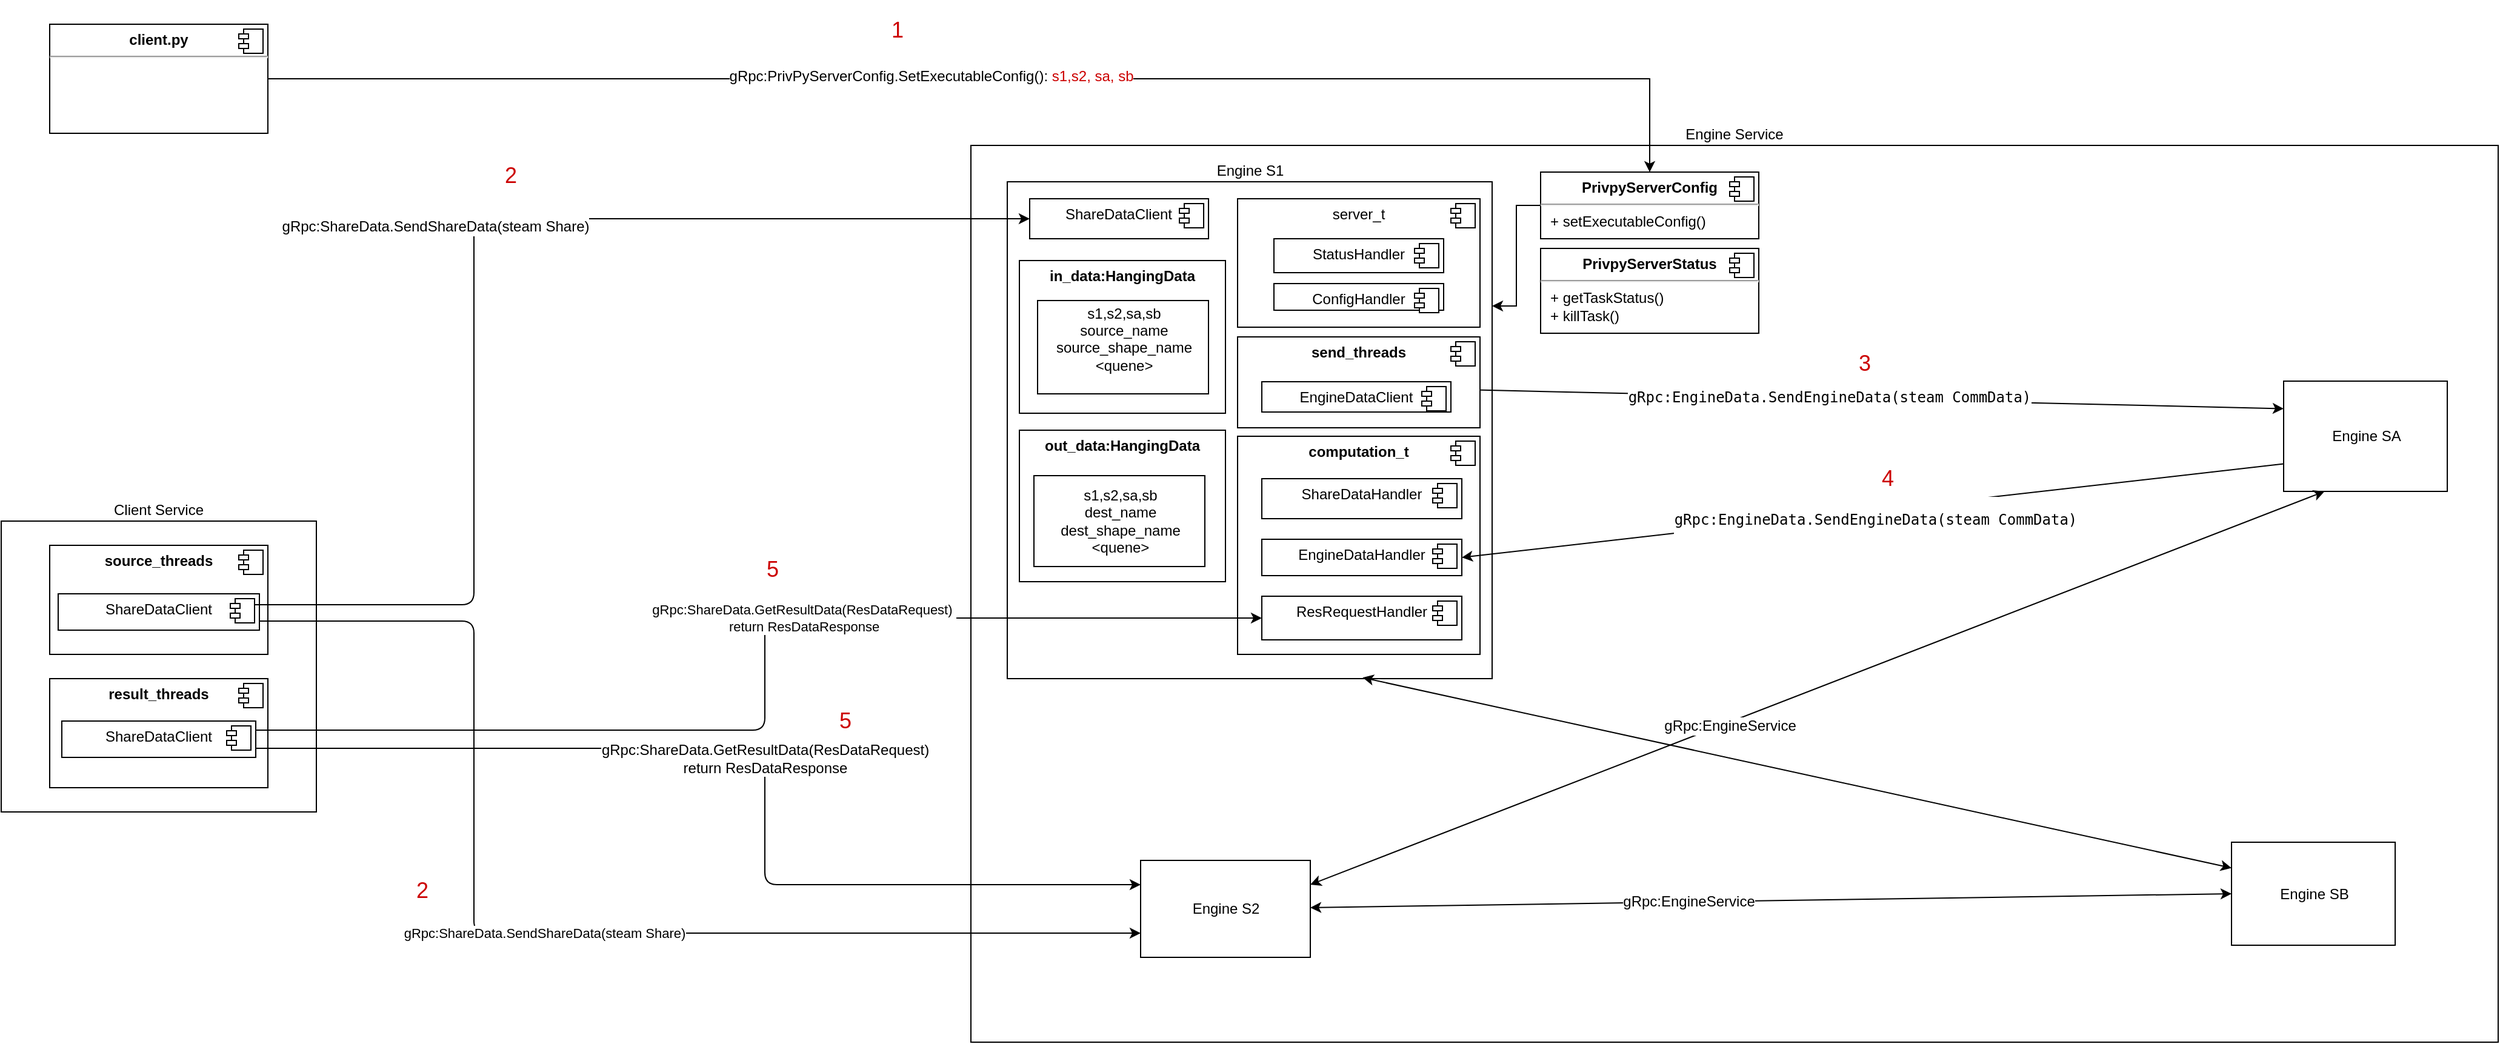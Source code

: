 <mxfile version="10.6.5" type="github"><diagram id="qjX3kxyQt8vl-2oXAutQ" name="Page-1"><mxGraphModel dx="1985" dy="709" grid="1" gridSize="10" guides="1" tooltips="1" connect="1" arrows="1" fold="1" page="1" pageScale="1" pageWidth="827" pageHeight="1169" math="0" shadow="0"><root><mxCell id="0"/><mxCell id="1" parent="0"/><UserObject label="Engine Service&lt;br style=&quot;font-size: 12px;&quot;&gt;" treeRoot="1" id="pDZX20AE8ElxJlWNmtBF-1"><mxCell style="whiteSpace=wrap;html=1;align=center;treeFolding=1;container=1;recursiveResize=0;labelPosition=center;verticalLabelPosition=top;verticalAlign=bottom;fontSize=12;" parent="1" vertex="1"><mxGeometry x="220" y="920" width="1260" height="740" as="geometry"/></mxCell></UserObject><mxCell id="pDZX20AE8ElxJlWNmtBF-5" value="Engine S1&lt;br&gt;" style="html=1;labelPosition=center;verticalLabelPosition=top;align=center;verticalAlign=bottom;" parent="pDZX20AE8ElxJlWNmtBF-1" vertex="1"><mxGeometry x="30" y="30" width="400" height="410" as="geometry"/></mxCell><mxCell id="pDZX20AE8ElxJlWNmtBF-19" value="Engine SA&lt;br&gt;" style="html=1;labelPosition=center;verticalLabelPosition=middle;align=center;verticalAlign=middle;" parent="pDZX20AE8ElxJlWNmtBF-1" vertex="1"><mxGeometry x="1083" y="194.5" width="135" height="91" as="geometry"/></mxCell><mxCell id="pDZX20AE8ElxJlWNmtBF-24" value="Engine SB&lt;br&gt;" style="html=1;labelPosition=center;verticalLabelPosition=middle;align=center;verticalAlign=middle;" parent="pDZX20AE8ElxJlWNmtBF-1" vertex="1"><mxGeometry x="1040" y="575" width="135" height="85" as="geometry"/></mxCell><mxCell id="pDZX20AE8ElxJlWNmtBF-31" value="" style="endArrow=classic;startArrow=classic;html=1;entryX=0.733;entryY=0.998;entryDx=0;entryDy=0;exitX=0;exitY=0.25;exitDx=0;exitDy=0;entryPerimeter=0;" parent="pDZX20AE8ElxJlWNmtBF-1" source="pDZX20AE8ElxJlWNmtBF-24" target="pDZX20AE8ElxJlWNmtBF-5" edge="1"><mxGeometry width="50" height="50" relative="1" as="geometry"><mxPoint x="315" y="270" as="sourcePoint"/><mxPoint x="365" y="220" as="targetPoint"/></mxGeometry></mxCell><mxCell id="pDZX20AE8ElxJlWNmtBF-23" value="Engine S2&lt;br&gt;" style="html=1;labelPosition=center;verticalLabelPosition=middle;align=center;verticalAlign=middle;" parent="pDZX20AE8ElxJlWNmtBF-1" vertex="1"><mxGeometry x="140" y="590" width="140" height="80" as="geometry"/></mxCell><mxCell id="pDZX20AE8ElxJlWNmtBF-32" value="" style="endArrow=classic;startArrow=classic;html=1;entryX=1;entryY=0.25;entryDx=0;entryDy=0;exitX=0.25;exitY=1;exitDx=0;exitDy=0;" parent="pDZX20AE8ElxJlWNmtBF-1" source="pDZX20AE8ElxJlWNmtBF-19" target="pDZX20AE8ElxJlWNmtBF-23" edge="1"><mxGeometry width="50" height="50" relative="1" as="geometry"><mxPoint x="365" y="273" as="sourcePoint"/><mxPoint x="175" y="177" as="targetPoint"/></mxGeometry></mxCell><mxCell id="pDZX20AE8ElxJlWNmtBF-33" value="gRpc:EngineService" style="text;html=1;resizable=0;points=[];align=center;verticalAlign=middle;labelBackgroundColor=#ffffff;" parent="pDZX20AE8ElxJlWNmtBF-32" vertex="1" connectable="0"><mxGeometry x="0.223" relative="1" as="geometry"><mxPoint x="21" y="-5.5" as="offset"/></mxGeometry></mxCell><mxCell id="pDZX20AE8ElxJlWNmtBF-36" value="" style="endArrow=classic;startArrow=classic;html=1;entryX=0;entryY=0.5;entryDx=0;entryDy=0;" parent="pDZX20AE8ElxJlWNmtBF-1" source="pDZX20AE8ElxJlWNmtBF-23" target="pDZX20AE8ElxJlWNmtBF-24" edge="1"><mxGeometry width="50" height="50" relative="1" as="geometry"><mxPoint x="235" y="340" as="sourcePoint"/><mxPoint x="285" y="290" as="targetPoint"/></mxGeometry></mxCell><mxCell id="pDZX20AE8ElxJlWNmtBF-37" value="gRpc:EngineService" style="text;html=1;resizable=0;points=[];align=center;verticalAlign=middle;labelBackgroundColor=#ffffff;" parent="pDZX20AE8ElxJlWNmtBF-36" vertex="1" connectable="0"><mxGeometry x="-0.179" relative="1" as="geometry"><mxPoint as="offset"/></mxGeometry></mxCell><mxCell id="KPqXG4leqGSg9rMvJdoy-45" value="&lt;p style=&quot;margin: 6px 0px 0px; text-align: center; font-size: 12px;&quot;&gt;server_t&lt;/p&gt;" style="align=center;overflow=fill;html=1;fontSize=12;fontColor=#000000;labelPosition=center;verticalLabelPosition=middle;verticalAlign=middle;" parent="pDZX20AE8ElxJlWNmtBF-1" vertex="1"><mxGeometry x="220" y="44" width="200" height="106" as="geometry"/></mxCell><mxCell id="KPqXG4leqGSg9rMvJdoy-46" value="" style="shape=component;jettyWidth=8;jettyHeight=4;" parent="KPqXG4leqGSg9rMvJdoy-45" vertex="1"><mxGeometry x="1" width="20" height="20" relative="1" as="geometry"><mxPoint x="-24" y="4" as="offset"/></mxGeometry></mxCell><mxCell id="KPqXG4leqGSg9rMvJdoy-10" value="&lt;p style=&quot;margin: 0px ; margin-top: 6px ; text-align: center&quot;&gt;StatusHandler&lt;/p&gt;" style="align=left;overflow=fill;html=1;" parent="KPqXG4leqGSg9rMvJdoy-45" vertex="1"><mxGeometry x="30" y="33" width="140" height="28" as="geometry"/></mxCell><mxCell id="KPqXG4leqGSg9rMvJdoy-11" value="" style="shape=component;jettyWidth=8;jettyHeight=4;" parent="KPqXG4leqGSg9rMvJdoy-10" vertex="1"><mxGeometry x="1" width="20" height="20" relative="1" as="geometry"><mxPoint x="-24" y="4" as="offset"/></mxGeometry></mxCell><mxCell id="KPqXG4leqGSg9rMvJdoy-7" value="&lt;p style=&quot;margin: 0px ; margin-top: 6px ; text-align: center&quot;&gt;ConfigHandler&lt;/p&gt;" style="align=left;overflow=fill;html=1;" parent="KPqXG4leqGSg9rMvJdoy-45" vertex="1"><mxGeometry x="30" y="70" width="140" height="22" as="geometry"/></mxCell><mxCell id="KPqXG4leqGSg9rMvJdoy-8" value="" style="shape=component;jettyWidth=8;jettyHeight=4;" parent="KPqXG4leqGSg9rMvJdoy-7" vertex="1"><mxGeometry x="1" width="20" height="20" relative="1" as="geometry"><mxPoint x="-24" y="4" as="offset"/></mxGeometry></mxCell><mxCell id="KPqXG4leqGSg9rMvJdoy-49" value="&lt;p style=&quot;margin: 0px ; margin-top: 6px ; text-align: center&quot;&gt;&lt;b&gt;computation_t&lt;/b&gt;&lt;/p&gt;" style="align=left;overflow=fill;html=1;fontSize=12;fontColor=#000000;" parent="pDZX20AE8ElxJlWNmtBF-1" vertex="1"><mxGeometry x="220" y="240" width="200" height="180" as="geometry"/></mxCell><mxCell id="KPqXG4leqGSg9rMvJdoy-50" value="" style="shape=component;jettyWidth=8;jettyHeight=4;" parent="KPqXG4leqGSg9rMvJdoy-49" vertex="1"><mxGeometry x="1" width="20" height="20" relative="1" as="geometry"><mxPoint x="-24" y="4" as="offset"/></mxGeometry></mxCell><mxCell id="pDZX20AE8ElxJlWNmtBF-38" value="&lt;p style=&quot;margin: 0px ; margin-top: 6px ; text-align: center&quot;&gt;ShareDataHandler&lt;/p&gt;" style="align=center;overflow=fill;html=1;labelPosition=center;verticalLabelPosition=middle;verticalAlign=middle;" parent="KPqXG4leqGSg9rMvJdoy-49" vertex="1"><mxGeometry x="20" y="35" width="165" height="33" as="geometry"/></mxCell><mxCell id="pDZX20AE8ElxJlWNmtBF-39" value="" style="shape=component;jettyWidth=8;jettyHeight=4;" parent="pDZX20AE8ElxJlWNmtBF-38" vertex="1"><mxGeometry x="1" width="20" height="20" relative="1" as="geometry"><mxPoint x="-24" y="4" as="offset"/></mxGeometry></mxCell><mxCell id="KPqXG4leqGSg9rMvJdoy-4" value="&lt;p style=&quot;margin: 0px ; margin-top: 6px ; text-align: center&quot;&gt;EngineDataHandler&lt;/p&gt;" style="align=left;overflow=fill;html=1;" parent="KPqXG4leqGSg9rMvJdoy-49" vertex="1"><mxGeometry x="20" y="85" width="165" height="30" as="geometry"/></mxCell><mxCell id="KPqXG4leqGSg9rMvJdoy-5" value="" style="shape=component;jettyWidth=8;jettyHeight=4;" parent="KPqXG4leqGSg9rMvJdoy-4" vertex="1"><mxGeometry x="1" width="20" height="20" relative="1" as="geometry"><mxPoint x="-24" y="4" as="offset"/></mxGeometry></mxCell><mxCell id="pDZX20AE8ElxJlWNmtBF-43" value="&lt;p style=&quot;margin: 0px ; margin-top: 6px ; text-align: center&quot;&gt;ResRequestHandler&lt;/p&gt;" style="align=left;overflow=fill;html=1;" parent="KPqXG4leqGSg9rMvJdoy-49" vertex="1"><mxGeometry x="20" y="132" width="165" height="36" as="geometry"/></mxCell><mxCell id="pDZX20AE8ElxJlWNmtBF-44" value="" style="shape=component;jettyWidth=8;jettyHeight=4;" parent="pDZX20AE8ElxJlWNmtBF-43" vertex="1"><mxGeometry x="1" width="20" height="20" relative="1" as="geometry"><mxPoint x="-24" y="4" as="offset"/></mxGeometry></mxCell><mxCell id="KPqXG4leqGSg9rMvJdoy-16" value="&lt;p style=&quot;margin: 0px ; margin-top: 6px ; text-align: center&quot;&gt;ShareDataClient&lt;/p&gt;" style="align=left;overflow=fill;html=1;" parent="pDZX20AE8ElxJlWNmtBF-1" vertex="1"><mxGeometry x="48.475" y="44" width="147.543" height="33" as="geometry"/></mxCell><mxCell id="KPqXG4leqGSg9rMvJdoy-17" value="" style="shape=component;jettyWidth=8;jettyHeight=4;" parent="KPqXG4leqGSg9rMvJdoy-16" vertex="1"><mxGeometry x="1" width="20" height="20" relative="1" as="geometry"><mxPoint x="-24" y="4" as="offset"/></mxGeometry></mxCell><mxCell id="KPqXG4leqGSg9rMvJdoy-28" value="&lt;pre&gt;gRpc:EngineData.SendEngineData(steam CommData)&lt;/pre&gt;" style="endArrow=classic;html=1;exitX=0;exitY=0.75;exitDx=0;exitDy=0;fontSize=12;entryX=1;entryY=0.5;entryDx=0;entryDy=0;" parent="pDZX20AE8ElxJlWNmtBF-1" source="pDZX20AE8ElxJlWNmtBF-19" target="KPqXG4leqGSg9rMvJdoy-4" edge="1"><mxGeometry x="-0.003" y="8" width="50" height="50" relative="1" as="geometry"><mxPoint x="720" y="250" as="sourcePoint"/><mxPoint x="405" y="295" as="targetPoint"/><mxPoint as="offset"/></mxGeometry></mxCell><mxCell id="KPqXG4leqGSg9rMvJdoy-20" value="" style="endArrow=classic;html=1;entryX=0;entryY=0.25;entryDx=0;entryDy=0;exitX=1;exitY=0.25;exitDx=0;exitDy=0;verticalAlign=middle;" parent="pDZX20AE8ElxJlWNmtBF-1" source="KPqXG4leqGSg9rMvJdoy-13" target="pDZX20AE8ElxJlWNmtBF-19" edge="1"><mxGeometry width="50" height="50" relative="1" as="geometry"><mxPoint x="610" y="190" as="sourcePoint"/><mxPoint x="660" y="140" as="targetPoint"/></mxGeometry></mxCell><mxCell id="KPqXG4leqGSg9rMvJdoy-21" value="&lt;pre&gt;gRpc:EngineData.SendEngineData(steam CommData)&lt;/pre&gt;" style="text;html=1;resizable=0;points=[];align=center;verticalAlign=middle;labelBackgroundColor=#ffffff;" parent="KPqXG4leqGSg9rMvJdoy-20" vertex="1" connectable="0"><mxGeometry x="-0.123" y="1" relative="1" as="geometry"><mxPoint x="10.5" y="0.5" as="offset"/></mxGeometry></mxCell><mxCell id="KPqXG4leqGSg9rMvJdoy-56" value="&lt;p style=&quot;margin: 0px ; margin-top: 6px ; text-align: center&quot;&gt;&lt;b&gt;send_threads&lt;/b&gt;&lt;/p&gt;" style="align=left;overflow=fill;html=1;fontSize=12;fontColor=#000000;" parent="pDZX20AE8ElxJlWNmtBF-1" vertex="1"><mxGeometry x="220" y="158" width="200" height="75" as="geometry"/></mxCell><mxCell id="KPqXG4leqGSg9rMvJdoy-57" value="" style="shape=component;jettyWidth=8;jettyHeight=4;" parent="KPqXG4leqGSg9rMvJdoy-56" vertex="1"><mxGeometry x="1" width="20" height="20" relative="1" as="geometry"><mxPoint x="-24" y="4" as="offset"/></mxGeometry></mxCell><mxCell id="KPqXG4leqGSg9rMvJdoy-13" value="&lt;p style=&quot;margin: 0px ; margin-top: 6px ; text-align: center&quot;&gt;EngineDataClient&lt;/p&gt;" style="align=left;overflow=fill;html=1;" parent="KPqXG4leqGSg9rMvJdoy-56" vertex="1"><mxGeometry x="20" y="37" width="156" height="25" as="geometry"/></mxCell><mxCell id="KPqXG4leqGSg9rMvJdoy-14" value="" style="shape=component;jettyWidth=8;jettyHeight=4;" parent="KPqXG4leqGSg9rMvJdoy-13" vertex="1"><mxGeometry x="1" width="20" height="20" relative="1" as="geometry"><mxPoint x="-24" y="4" as="offset"/></mxGeometry></mxCell><mxCell id="KPqXG4leqGSg9rMvJdoy-38" value="&lt;font style=&quot;font-size: 18px&quot;&gt;4&lt;/font&gt;" style="text;html=1;strokeColor=none;fillColor=none;align=center;verticalAlign=middle;whiteSpace=wrap;rounded=0;fontColor=#CC0000;fontSize=18;" parent="pDZX20AE8ElxJlWNmtBF-1" vertex="1"><mxGeometry x="720" y="250" width="73" height="50" as="geometry"/></mxCell><mxCell id="KPqXG4leqGSg9rMvJdoy-37" value="&lt;font style=&quot;font-size: 18px&quot;&gt;3&lt;/font&gt;" style="text;html=1;strokeColor=none;fillColor=none;align=center;verticalAlign=middle;whiteSpace=wrap;rounded=0;fontColor=#CC0000;fontSize=18;" parent="pDZX20AE8ElxJlWNmtBF-1" vertex="1"><mxGeometry x="700.5" y="155" width="73" height="50" as="geometry"/></mxCell><mxCell id="KPqXG4leqGSg9rMvJdoy-60" value="&lt;p style=&quot;margin: 0px ; margin-top: 6px ; text-align: center&quot;&gt;&lt;b&gt;in_data:HangingData&lt;/b&gt;&lt;/p&gt;&lt;p style=&quot;margin: 0px ; margin-top: 6px ; text-align: center&quot;&gt;&lt;br&gt;&lt;/p&gt;" style="align=left;overflow=fill;html=1;fontSize=12;fontColor=#000000;" parent="pDZX20AE8ElxJlWNmtBF-1" vertex="1"><mxGeometry x="40" y="95" width="170" height="126" as="geometry"/></mxCell><mxCell id="KPqXG4leqGSg9rMvJdoy-101" value="s1,s2,sa,sb&lt;br&gt;source_name&lt;br&gt;source_shape_name&lt;br&gt;&amp;lt;quene&amp;gt;&lt;br&gt;&lt;br&gt;" style="html=1;fontSize=12;fontColor=#000000;" parent="KPqXG4leqGSg9rMvJdoy-60" vertex="1"><mxGeometry x="15" y="33" width="141" height="77" as="geometry"/></mxCell><mxCell id="KPqXG4leqGSg9rMvJdoy-99" value="&lt;p style=&quot;margin: 0px ; margin-top: 6px ; text-align: center&quot;&gt;&lt;b&gt;out_data:HangingData&lt;/b&gt;&lt;/p&gt;" style="align=left;overflow=fill;html=1;fontSize=12;fontColor=#000000;" parent="pDZX20AE8ElxJlWNmtBF-1" vertex="1"><mxGeometry x="40" y="235" width="170" height="125" as="geometry"/></mxCell><mxCell id="KPqXG4leqGSg9rMvJdoy-102" value="s1,s2,sa,sb&lt;br&gt;dest_name&lt;br&gt;dest_shape_name&lt;br&gt;&amp;lt;quene&amp;gt;&lt;br&gt;" style="html=1;fontSize=12;fontColor=#000000;" parent="KPqXG4leqGSg9rMvJdoy-99" vertex="1"><mxGeometry x="12" y="37.5" width="141" height="75" as="geometry"/></mxCell><mxCell id="KPqXG4leqGSg9rMvJdoy-149" value="" style="edgeStyle=orthogonalEdgeStyle;rounded=0;orthogonalLoop=1;jettySize=auto;html=1;fontSize=12;fontColor=#000000;entryX=1;entryY=0.25;entryDx=0;entryDy=0;" parent="pDZX20AE8ElxJlWNmtBF-1" source="KPqXG4leqGSg9rMvJdoy-103" target="pDZX20AE8ElxJlWNmtBF-5" edge="1"><mxGeometry relative="1" as="geometry"/></mxCell><mxCell id="KPqXG4leqGSg9rMvJdoy-103" value="&lt;p style=&quot;margin: 0px ; margin-top: 6px ; text-align: center&quot;&gt;&lt;b&gt;PrivpyServerConfig&lt;/b&gt;&lt;/p&gt;&lt;hr&gt;&lt;p style=&quot;margin: 0px ; margin-left: 8px&quot;&gt;+ setExecutableConfig()&lt;br&gt;&lt;/p&gt;" style="align=left;overflow=fill;html=1;fontSize=12;fontColor=#000000;" parent="pDZX20AE8ElxJlWNmtBF-1" vertex="1"><mxGeometry x="470" y="22" width="180" height="55" as="geometry"/></mxCell><mxCell id="KPqXG4leqGSg9rMvJdoy-104" value="" style="shape=component;jettyWidth=8;jettyHeight=4;" parent="KPqXG4leqGSg9rMvJdoy-103" vertex="1"><mxGeometry x="1" width="20" height="20" relative="1" as="geometry"><mxPoint x="-24" y="4" as="offset"/></mxGeometry></mxCell><mxCell id="KPqXG4leqGSg9rMvJdoy-146" value="&lt;p style=&quot;margin: 0px ; margin-top: 6px ; text-align: center&quot;&gt;&lt;b&gt;PrivpyServerStatus&lt;/b&gt;&lt;/p&gt;&lt;hr&gt;&lt;p style=&quot;margin: 0px ; margin-left: 8px&quot;&gt;+ getTaskStatus()&lt;br&gt;&lt;/p&gt;&lt;p style=&quot;margin: 0px ; margin-left: 8px&quot;&gt;+ killTask()&lt;/p&gt;" style="align=left;overflow=fill;html=1;fontSize=12;fontColor=#000000;" parent="pDZX20AE8ElxJlWNmtBF-1" vertex="1"><mxGeometry x="470" y="85" width="180" height="70" as="geometry"/></mxCell><mxCell id="KPqXG4leqGSg9rMvJdoy-147" value="" style="shape=component;jettyWidth=8;jettyHeight=4;" parent="KPqXG4leqGSg9rMvJdoy-146" vertex="1"><mxGeometry x="1" width="20" height="20" relative="1" as="geometry"><mxPoint x="-24" y="4" as="offset"/></mxGeometry></mxCell><UserObject label="Client Service" treeRoot="1" id="KPqXG4leqGSg9rMvJdoy-22"><mxCell style="whiteSpace=wrap;html=1;align=center;treeFolding=1;container=1;recursiveResize=0;labelPosition=center;verticalLabelPosition=top;verticalAlign=bottom;" parent="1" vertex="1"><mxGeometry x="-580" y="1230" width="260" height="240" as="geometry"/></mxCell></UserObject><mxCell id="KPqXG4leqGSg9rMvJdoy-52" value="&lt;p style=&quot;margin: 0px ; margin-top: 6px ; text-align: center&quot;&gt;&lt;b&gt;source_threads&lt;/b&gt;&lt;/p&gt;" style="align=left;overflow=fill;html=1;fontSize=12;fontColor=#000000;" parent="KPqXG4leqGSg9rMvJdoy-22" vertex="1"><mxGeometry x="40" y="20" width="180" height="90" as="geometry"/></mxCell><mxCell id="KPqXG4leqGSg9rMvJdoy-53" value="" style="shape=component;jettyWidth=8;jettyHeight=4;" parent="KPqXG4leqGSg9rMvJdoy-52" vertex="1"><mxGeometry x="1" width="20" height="20" relative="1" as="geometry"><mxPoint x="-24" y="4" as="offset"/></mxGeometry></mxCell><mxCell id="KPqXG4leqGSg9rMvJdoy-29" value="&lt;p style=&quot;margin: 0px ; margin-top: 6px ; text-align: center&quot;&gt;ShareDataClient&lt;/p&gt;" style="align=left;overflow=fill;html=1;" parent="KPqXG4leqGSg9rMvJdoy-52" vertex="1"><mxGeometry x="7" y="40" width="166" height="30.0" as="geometry"/></mxCell><mxCell id="KPqXG4leqGSg9rMvJdoy-30" value="" style="shape=component;jettyWidth=8;jettyHeight=4;" parent="KPqXG4leqGSg9rMvJdoy-29" vertex="1"><mxGeometry x="1" width="20" height="20" relative="1" as="geometry"><mxPoint x="-24" y="4" as="offset"/></mxGeometry></mxCell><mxCell id="KPqXG4leqGSg9rMvJdoy-54" value="&lt;p style=&quot;margin: 0px ; margin-top: 6px ; text-align: center&quot;&gt;&lt;b&gt;result_threads&lt;/b&gt;&lt;/p&gt;" style="align=left;overflow=fill;html=1;fontSize=12;fontColor=#000000;" parent="KPqXG4leqGSg9rMvJdoy-22" vertex="1"><mxGeometry x="40" y="130" width="180" height="90" as="geometry"/></mxCell><mxCell id="KPqXG4leqGSg9rMvJdoy-55" value="" style="shape=component;jettyWidth=8;jettyHeight=4;" parent="KPqXG4leqGSg9rMvJdoy-54" vertex="1"><mxGeometry x="1" width="20" height="20" relative="1" as="geometry"><mxPoint x="-24" y="4" as="offset"/></mxGeometry></mxCell><mxCell id="KPqXG4leqGSg9rMvJdoy-31" value="&lt;p style=&quot;margin: 0px ; margin-top: 6px ; text-align: center&quot;&gt;ShareDataClient&lt;/p&gt;" style="align=left;overflow=fill;html=1;" parent="KPqXG4leqGSg9rMvJdoy-54" vertex="1"><mxGeometry x="10" y="35" width="160" height="30" as="geometry"/></mxCell><mxCell id="KPqXG4leqGSg9rMvJdoy-32" value="" style="shape=component;jettyWidth=8;jettyHeight=4;" parent="KPqXG4leqGSg9rMvJdoy-31" vertex="1"><mxGeometry x="1" width="20" height="20" relative="1" as="geometry"><mxPoint x="-24" y="4" as="offset"/></mxGeometry></mxCell><mxCell id="KPqXG4leqGSg9rMvJdoy-25" value="&lt;span&gt;gRpc:ShareData.GetResultData(ResDataRequest)&amp;nbsp;&lt;/span&gt;&lt;br&gt;&lt;span&gt;return ResDataResponse&lt;/span&gt;&lt;br&gt;" style="edgeStyle=elbowEdgeStyle;elbow=horizontal;endArrow=classic;html=1;exitX=1;exitY=0.25;exitDx=0;exitDy=0;entryX=0;entryY=0.5;entryDx=0;entryDy=0;" parent="1" source="KPqXG4leqGSg9rMvJdoy-31" target="pDZX20AE8ElxJlWNmtBF-43" edge="1"><mxGeometry x="0.179" width="50" height="50" relative="1" as="geometry"><mxPoint x="710" y="780" as="sourcePoint"/><mxPoint x="760" y="730" as="targetPoint"/><Array as="points"><mxPoint x="50" y="1330"/><mxPoint x="50" y="1280"/><mxPoint x="-30" y="1280"/><mxPoint x="90" y="1120"/><mxPoint x="30" y="1110"/><mxPoint x="180" y="1160"/></Array><mxPoint as="offset"/></mxGeometry></mxCell><mxCell id="KPqXG4leqGSg9rMvJdoy-26" value="" style="edgeStyle=elbowEdgeStyle;elbow=horizontal;endArrow=classic;html=1;exitX=1;exitY=0.25;exitDx=0;exitDy=0;entryX=0;entryY=0.5;entryDx=0;entryDy=0;" parent="1" source="KPqXG4leqGSg9rMvJdoy-30" target="KPqXG4leqGSg9rMvJdoy-16" edge="1"><mxGeometry width="50" height="50" relative="1" as="geometry"><mxPoint x="380" y="830" as="sourcePoint"/><mxPoint x="430" y="780" as="targetPoint"/><Array as="points"><mxPoint x="-190" y="1190"/></Array></mxGeometry></mxCell><mxCell id="KPqXG4leqGSg9rMvJdoy-27" value="&lt;span&gt;gRpc:ShareData.SendShareData(steam Share)&lt;/span&gt;" style="text;html=1;resizable=0;points=[];align=center;verticalAlign=middle;labelBackgroundColor=#ffffff;" parent="KPqXG4leqGSg9rMvJdoy-26" vertex="1" connectable="0"><mxGeometry x="0.072" y="-2" relative="1" as="geometry"><mxPoint x="-46" y="4" as="offset"/></mxGeometry></mxCell><mxCell id="KPqXG4leqGSg9rMvJdoy-35" value="&lt;font style=&quot;font-size: 18px&quot;&gt;2&lt;/font&gt;" style="text;html=1;strokeColor=none;fillColor=none;align=center;verticalAlign=middle;whiteSpace=wrap;rounded=0;fontColor=#CC0000;fontSize=18;" parent="1" vertex="1"><mxGeometry x="-196.5" y="920" width="73" height="50" as="geometry"/></mxCell><mxCell id="KPqXG4leqGSg9rMvJdoy-36" value="&lt;font style=&quot;font-size: 18px&quot;&gt;5&lt;/font&gt;" style="text;html=1;strokeColor=none;fillColor=none;align=center;verticalAlign=middle;whiteSpace=wrap;rounded=0;fontColor=#CC0000;fontSize=18;" parent="1" vertex="1"><mxGeometry x="20" y="1245" width="73" height="50" as="geometry"/></mxCell><mxCell id="KPqXG4leqGSg9rMvJdoy-39" value="" style="edgeStyle=elbowEdgeStyle;elbow=horizontal;endArrow=classic;html=1;entryX=0;entryY=0.25;entryDx=0;entryDy=0;exitX=1;exitY=0.75;exitDx=0;exitDy=0;" parent="1" source="KPqXG4leqGSg9rMvJdoy-31" target="pDZX20AE8ElxJlWNmtBF-23" edge="1"><mxGeometry width="50" height="50" relative="1" as="geometry"><mxPoint x="-370" y="1400" as="sourcePoint"/><mxPoint x="300" y="1062" as="targetPoint"/><Array as="points"><mxPoint x="50" y="1450"/><mxPoint x="-50" y="1390"/></Array></mxGeometry></mxCell><mxCell id="KPqXG4leqGSg9rMvJdoy-40" value="gRpc:ShareData.GetResultData(ResDataRequest) &lt;br&gt;return ResDataResponse" style="text;html=1;resizable=0;points=[];align=center;verticalAlign=middle;labelBackgroundColor=#ffffff;" parent="KPqXG4leqGSg9rMvJdoy-39" vertex="1" connectable="0"><mxGeometry x="0.072" y="-2" relative="1" as="geometry"><mxPoint x="2" y="-23" as="offset"/></mxGeometry></mxCell><mxCell id="KPqXG4leqGSg9rMvJdoy-41" value="&lt;span&gt;gRpc:ShareData.SendShareData(steam Share)&lt;/span&gt;" style="edgeStyle=elbowEdgeStyle;elbow=horizontal;endArrow=classic;html=1;exitX=1;exitY=0.75;exitDx=0;exitDy=0;entryX=0;entryY=0.75;entryDx=0;entryDy=0;" parent="1" source="KPqXG4leqGSg9rMvJdoy-29" target="pDZX20AE8ElxJlWNmtBF-23" edge="1"><mxGeometry width="50" height="50" relative="1" as="geometry"><mxPoint x="-224" y="1175" as="sourcePoint"/><mxPoint x="300" y="1070" as="targetPoint"/><Array as="points"><mxPoint x="-190" y="1410"/><mxPoint x="100" y="1130"/><mxPoint x="40" y="1120"/><mxPoint x="190" y="1170"/></Array></mxGeometry></mxCell><mxCell id="KPqXG4leqGSg9rMvJdoy-42" value="&lt;font style=&quot;font-size: 18px&quot;&gt;2&lt;/font&gt;" style="text;html=1;strokeColor=none;fillColor=none;align=center;verticalAlign=middle;whiteSpace=wrap;rounded=0;fontColor=#CC0000;fontSize=18;" parent="1" vertex="1"><mxGeometry x="-269.5" y="1510" width="73" height="50" as="geometry"/></mxCell><mxCell id="KPqXG4leqGSg9rMvJdoy-43" value="&lt;font style=&quot;font-size: 18px&quot;&gt;5&lt;/font&gt;" style="text;html=1;strokeColor=none;fillColor=none;align=center;verticalAlign=middle;whiteSpace=wrap;rounded=0;fontColor=#CC0000;fontSize=18;" parent="1" vertex="1"><mxGeometry x="80" y="1370" width="73" height="50" as="geometry"/></mxCell><mxCell id="KPqXG4leqGSg9rMvJdoy-154" value="" style="edgeStyle=orthogonalEdgeStyle;rounded=0;orthogonalLoop=1;jettySize=auto;html=1;fontSize=12;fontColor=#000000;" parent="1" source="KPqXG4leqGSg9rMvJdoy-150" target="KPqXG4leqGSg9rMvJdoy-103" edge="1"><mxGeometry relative="1" as="geometry"><mxPoint x="-280" y="865" as="targetPoint"/></mxGeometry></mxCell><mxCell id="KPqXG4leqGSg9rMvJdoy-155" value="gRpc:PrivPyServerConfig.SetExecutableConfig():&lt;font color=&quot;#cc0000&quot;&gt; s1,s2, sa, sb&lt;/font&gt;&lt;br&gt;" style="text;html=1;resizable=0;points=[];align=center;verticalAlign=middle;labelBackgroundColor=#ffffff;fontSize=12;fontColor=#000000;" parent="KPqXG4leqGSg9rMvJdoy-154" vertex="1" connectable="0"><mxGeometry x="-0.101" y="2" relative="1" as="geometry"><mxPoint as="offset"/></mxGeometry></mxCell><mxCell id="KPqXG4leqGSg9rMvJdoy-150" value="&lt;p style=&quot;margin: 0px ; margin-top: 6px ; text-align: center&quot;&gt;&lt;b&gt;client.py&lt;/b&gt;&lt;/p&gt;&lt;hr&gt;&lt;p style=&quot;margin: 0px ; margin-left: 8px&quot;&gt;&lt;br&gt;&lt;/p&gt;" style="align=left;overflow=fill;html=1;fontSize=12;fontColor=#000000;" parent="1" vertex="1"><mxGeometry x="-540" y="820" width="180" height="90" as="geometry"/></mxCell><mxCell id="KPqXG4leqGSg9rMvJdoy-151" value="" style="shape=component;jettyWidth=8;jettyHeight=4;" parent="KPqXG4leqGSg9rMvJdoy-150" vertex="1"><mxGeometry x="1" width="20" height="20" relative="1" as="geometry"><mxPoint x="-24" y="4" as="offset"/></mxGeometry></mxCell><mxCell id="KPqXG4leqGSg9rMvJdoy-156" value="&lt;font style=&quot;font-size: 18px;&quot;&gt;1&lt;/font&gt;" style="text;html=1;strokeColor=none;fillColor=none;align=center;verticalAlign=middle;whiteSpace=wrap;rounded=0;fontColor=#CC0000;fontSize=18;" parent="1" vertex="1"><mxGeometry x="123" y="800" width="73" height="50" as="geometry"/></mxCell></root></mxGraphModel></diagram></mxfile>
